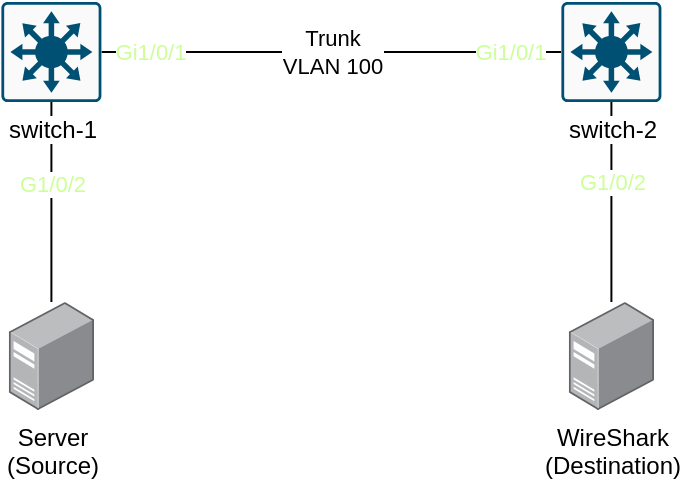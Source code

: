 <mxfile version="20.3.0" type="device"><diagram id="iBRm1oX28Uf_fliGZUvm" name="Page-1"><mxGraphModel dx="1038" dy="649" grid="1" gridSize="10" guides="1" tooltips="1" connect="1" arrows="1" fold="1" page="1" pageScale="1" pageWidth="827" pageHeight="1169" math="0" shadow="0"><root><mxCell id="0"/><mxCell id="1" parent="0"/><mxCell id="O89iQj_z7Rk6Ll1BHLx0-3" value="Trunk&lt;br&gt;VLAN 100" style="edgeStyle=orthogonalEdgeStyle;rounded=0;orthogonalLoop=1;jettySize=auto;html=1;entryX=0;entryY=0.5;entryDx=0;entryDy=0;entryPerimeter=0;endArrow=none;endFill=0;" edge="1" parent="1" source="O89iQj_z7Rk6Ll1BHLx0-1" target="O89iQj_z7Rk6Ll1BHLx0-2"><mxGeometry relative="1" as="geometry"/></mxCell><mxCell id="O89iQj_z7Rk6Ll1BHLx0-10" value="Gi1/0/1" style="edgeLabel;html=1;align=center;verticalAlign=middle;resizable=0;points=[];fontColor=#CCFF99;labelBackgroundColor=default;" vertex="1" connectable="0" parent="O89iQj_z7Rk6Ll1BHLx0-3"><mxGeometry x="-0.859" y="1" relative="1" as="geometry"><mxPoint x="8" y="1" as="offset"/></mxGeometry></mxCell><mxCell id="O89iQj_z7Rk6Ll1BHLx0-11" value="Gi1/0/1" style="edgeLabel;html=1;align=center;verticalAlign=middle;resizable=0;points=[];fontColor=#CCFF99;" vertex="1" connectable="0" parent="O89iQj_z7Rk6Ll1BHLx0-3"><mxGeometry x="-0.859" y="1" relative="1" as="geometry"><mxPoint x="188" y="1" as="offset"/></mxGeometry></mxCell><mxCell id="O89iQj_z7Rk6Ll1BHLx0-7" style="edgeStyle=orthogonalEdgeStyle;rounded=0;orthogonalLoop=1;jettySize=auto;html=1;endArrow=none;endFill=0;" edge="1" parent="1" source="O89iQj_z7Rk6Ll1BHLx0-1" target="O89iQj_z7Rk6Ll1BHLx0-6"><mxGeometry relative="1" as="geometry"/></mxCell><mxCell id="O89iQj_z7Rk6Ll1BHLx0-12" value="G1/0/2" style="edgeLabel;html=1;align=center;verticalAlign=middle;resizable=0;points=[];fontColor=#CCFF99;" vertex="1" connectable="0" parent="O89iQj_z7Rk6Ll1BHLx0-7"><mxGeometry x="-0.252" relative="1" as="geometry"><mxPoint y="3" as="offset"/></mxGeometry></mxCell><mxCell id="O89iQj_z7Rk6Ll1BHLx0-9" style="edgeStyle=orthogonalEdgeStyle;rounded=0;orthogonalLoop=1;jettySize=auto;html=1;endArrow=none;endFill=0;" edge="1" parent="1" source="O89iQj_z7Rk6Ll1BHLx0-2" target="O89iQj_z7Rk6Ll1BHLx0-8"><mxGeometry relative="1" as="geometry"/></mxCell><mxCell id="O89iQj_z7Rk6Ll1BHLx0-14" value="G1/0/2" style="edgeLabel;html=1;align=center;verticalAlign=middle;resizable=0;points=[];fontColor=#CCFF99;" vertex="1" connectable="0" parent="O89iQj_z7Rk6Ll1BHLx0-9"><mxGeometry x="-0.212" y="2" relative="1" as="geometry"><mxPoint x="-2" as="offset"/></mxGeometry></mxCell><mxCell id="O89iQj_z7Rk6Ll1BHLx0-2" value="switch-2" style="sketch=0;points=[[0.015,0.015,0],[0.985,0.015,0],[0.985,0.985,0],[0.015,0.985,0],[0.25,0,0],[0.5,0,0],[0.75,0,0],[1,0.25,0],[1,0.5,0],[1,0.75,0],[0.75,1,0],[0.5,1,0],[0.25,1,0],[0,0.75,0],[0,0.5,0],[0,0.25,0]];verticalLabelPosition=bottom;html=1;verticalAlign=top;aspect=fixed;align=center;pointerEvents=1;shape=mxgraph.cisco19.rect;prIcon=l3_switch;fillColor=#FAFAFA;strokeColor=#005073;labelBackgroundColor=default;" vertex="1" parent="1"><mxGeometry x="573.7" y="100" width="50" height="50" as="geometry"/></mxCell><mxCell id="O89iQj_z7Rk6Ll1BHLx0-6" value="Server&lt;br&gt;(Source)" style="points=[];aspect=fixed;html=1;align=center;shadow=0;dashed=0;image;image=img/lib/allied_telesis/computer_and_terminals/Server_Desktop.svg;" vertex="1" parent="1"><mxGeometry x="297.4" y="250" width="42.6" height="54" as="geometry"/></mxCell><mxCell id="O89iQj_z7Rk6Ll1BHLx0-1" value="switch-1" style="sketch=0;points=[[0.015,0.015,0],[0.985,0.015,0],[0.985,0.985,0],[0.015,0.985,0],[0.25,0,0],[0.5,0,0],[0.75,0,0],[1,0.25,0],[1,0.5,0],[1,0.75,0],[0.75,1,0],[0.5,1,0],[0.25,1,0],[0,0.75,0],[0,0.5,0],[0,0.25,0]];verticalLabelPosition=bottom;html=1;verticalAlign=top;aspect=fixed;align=center;pointerEvents=1;shape=mxgraph.cisco19.rect;prIcon=l3_switch;fillColor=#FAFAFA;strokeColor=#005073;labelBackgroundColor=default;" vertex="1" parent="1"><mxGeometry x="293.7" y="100" width="50" height="50" as="geometry"/></mxCell><mxCell id="O89iQj_z7Rk6Ll1BHLx0-8" value="WireShark&lt;br&gt;(Destination)" style="points=[];aspect=fixed;html=1;align=center;shadow=0;dashed=0;image;image=img/lib/allied_telesis/computer_and_terminals/Server_Desktop.svg;" vertex="1" parent="1"><mxGeometry x="577.4" y="250" width="42.6" height="54" as="geometry"/></mxCell></root></mxGraphModel></diagram></mxfile>